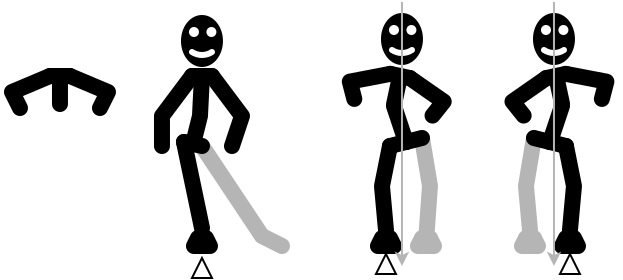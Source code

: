 <?xml version="1.0" encoding="UTF-8"?>
<dia:diagram xmlns:dia="http://www.lysator.liu.se/~alla/dia/">
  <dia:layer name="Segundo plano" visible="true" connectable="true" active="true">
    <dia:object type="Standard - PolyLine" version="0" id="O0">
      <dia:attribute name="obj_pos">
        <dia:point val="40.6,18.6"/>
      </dia:attribute>
      <dia:attribute name="obj_bb">
        <dia:rectangle val="40.14,18.14;41.402,23.864"/>
      </dia:attribute>
      <dia:attribute name="poly_points">
        <dia:point val="40.6,18.6"/>
        <dia:point val="41,21"/>
        <dia:point val="40.8,23.8"/>
      </dia:attribute>
      <dia:attribute name="line_color">
        <dia:color val="#b5b5b5ff"/>
      </dia:attribute>
      <dia:attribute name="line_width">
        <dia:real val="0.8"/>
      </dia:attribute>
      <dia:attribute name="line_join">
        <dia:enum val="1"/>
      </dia:attribute>
      <dia:attribute name="line_caps">
        <dia:enum val="1"/>
      </dia:attribute>
      <dia:connections>
        <dia:connection handle="2" to="O1" connection="8"/>
      </dia:connections>
    </dia:object>
    <dia:object type="Standard - Polygon" version="0" id="O1">
      <dia:attribute name="obj_pos">
        <dia:point val="40.4,24"/>
      </dia:attribute>
      <dia:attribute name="obj_bb">
        <dia:rectangle val="39.753,23.2;41.847,24.4"/>
      </dia:attribute>
      <dia:attribute name="poly_points">
        <dia:point val="40.4,24"/>
        <dia:point val="41.2,24"/>
        <dia:point val="41,23.6"/>
        <dia:point val="40.6,23.6"/>
      </dia:attribute>
      <dia:attribute name="line_color">
        <dia:color val="#b5b5b5ff"/>
      </dia:attribute>
      <dia:attribute name="line_width">
        <dia:real val="0.8"/>
      </dia:attribute>
      <dia:attribute name="show_background">
        <dia:boolean val="true"/>
      </dia:attribute>
      <dia:attribute name="line_join">
        <dia:enum val="1"/>
      </dia:attribute>
    </dia:object>
    <dia:object type="Standard - PolyLine" version="0" id="O2">
      <dia:attribute name="obj_pos">
        <dia:point val="39.2,17"/>
      </dia:attribute>
      <dia:attribute name="obj_bb">
        <dia:rectangle val="38.694,16.494;40.306,19.306"/>
      </dia:attribute>
      <dia:attribute name="poly_points">
        <dia:point val="39.2,17"/>
        <dia:point val="39.8,18.8"/>
      </dia:attribute>
      <dia:attribute name="line_width">
        <dia:real val="0.8"/>
      </dia:attribute>
      <dia:attribute name="line_join">
        <dia:enum val="1"/>
      </dia:attribute>
      <dia:attribute name="line_caps">
        <dia:enum val="1"/>
      </dia:attribute>
    </dia:object>
    <dia:object type="Standard - PolyLine" version="0" id="O3">
      <dia:attribute name="obj_pos">
        <dia:point val="39.8,18.8"/>
      </dia:attribute>
      <dia:attribute name="obj_bb">
        <dia:rectangle val="38.515,18.315;40.285,19.485"/>
      </dia:attribute>
      <dia:attribute name="poly_points">
        <dia:point val="39.8,18.8"/>
        <dia:point val="39,19"/>
      </dia:attribute>
      <dia:attribute name="line_width">
        <dia:real val="0.8"/>
      </dia:attribute>
      <dia:attribute name="line_join">
        <dia:enum val="1"/>
      </dia:attribute>
      <dia:attribute name="line_caps">
        <dia:enum val="1"/>
      </dia:attribute>
    </dia:object>
    <dia:object type="Standard - PolyLine" version="0" id="O4">
      <dia:attribute name="obj_pos">
        <dia:point val="40.6,18.6"/>
      </dia:attribute>
      <dia:attribute name="obj_bb">
        <dia:rectangle val="39.315,18.115;41.085,19.285"/>
      </dia:attribute>
      <dia:attribute name="poly_points">
        <dia:point val="40.6,18.6"/>
        <dia:point val="39.8,18.8"/>
      </dia:attribute>
      <dia:attribute name="line_width">
        <dia:real val="0.8"/>
      </dia:attribute>
      <dia:attribute name="line_join">
        <dia:enum val="1"/>
      </dia:attribute>
      <dia:attribute name="line_caps">
        <dia:enum val="1"/>
      </dia:attribute>
    </dia:object>
    <dia:group>
      <dia:attribute name="meta">
        <dia:composite type="dict"/>
      </dia:attribute>
      <dia:attribute name="matrix"/>
      <dia:object type="Standard - Ellipse" version="0" id="O5">
        <dia:attribute name="obj_pos">
          <dia:point val="28.6,12.5"/>
        </dia:attribute>
        <dia:attribute name="obj_bb">
          <dia:rectangle val="28.55,12.45;30.65,15.05"/>
        </dia:attribute>
        <dia:attribute name="elem_corner">
          <dia:point val="28.6,12.5"/>
        </dia:attribute>
        <dia:attribute name="elem_width">
          <dia:real val="2"/>
        </dia:attribute>
        <dia:attribute name="elem_height">
          <dia:real val="2.5"/>
        </dia:attribute>
        <dia:attribute name="border_width">
          <dia:real val="0.1"/>
        </dia:attribute>
        <dia:attribute name="inner_color">
          <dia:color val="#000000ff"/>
        </dia:attribute>
      </dia:object>
      <dia:object type="Standard - Ellipse" version="0" id="O6">
        <dia:attribute name="obj_pos">
          <dia:point val="29.772,13"/>
        </dia:attribute>
        <dia:attribute name="obj_bb">
          <dia:rectangle val="29.722,12.95;30.422,13.65"/>
        </dia:attribute>
        <dia:attribute name="elem_corner">
          <dia:point val="29.772,13"/>
        </dia:attribute>
        <dia:attribute name="elem_width">
          <dia:real val="0.6"/>
        </dia:attribute>
        <dia:attribute name="elem_height">
          <dia:real val="0.6"/>
        </dia:attribute>
      </dia:object>
      <dia:object type="Standard - Ellipse" version="0" id="O7">
        <dia:attribute name="obj_pos">
          <dia:point val="28.9,13"/>
        </dia:attribute>
        <dia:attribute name="obj_bb">
          <dia:rectangle val="28.85,12.95;29.55,13.65"/>
        </dia:attribute>
        <dia:attribute name="elem_corner">
          <dia:point val="28.9,13"/>
        </dia:attribute>
        <dia:attribute name="elem_width">
          <dia:real val="0.6"/>
        </dia:attribute>
        <dia:attribute name="elem_height">
          <dia:real val="0.6"/>
        </dia:attribute>
      </dia:object>
      <dia:object type="Standard - BezierLine" version="0" id="O8">
        <dia:attribute name="obj_pos">
          <dia:point val="29.1,14.3"/>
        </dia:attribute>
        <dia:attribute name="obj_bb">
          <dia:rectangle val="28.892,14.092;30.308,14.6"/>
        </dia:attribute>
        <dia:attribute name="bez_points">
          <dia:point val="29.1,14.3"/>
          <dia:point val="29.4,14.5"/>
          <dia:point val="29.8,14.5"/>
          <dia:point val="30.1,14.3"/>
        </dia:attribute>
        <dia:attribute name="corner_types">
          <dia:enum val="0"/>
          <dia:enum val="0"/>
        </dia:attribute>
        <dia:attribute name="line_color">
          <dia:color val="#ffffffff"/>
        </dia:attribute>
        <dia:attribute name="line_width">
          <dia:real val="0.3"/>
        </dia:attribute>
        <dia:attribute name="line_join">
          <dia:enum val="1"/>
        </dia:attribute>
        <dia:attribute name="line_caps">
          <dia:enum val="1"/>
        </dia:attribute>
      </dia:object>
    </dia:group>
    <dia:object type="Standard - PolyLine" version="0" id="O9">
      <dia:attribute name="obj_pos">
        <dia:point val="29.6,15.5"/>
      </dia:attribute>
      <dia:attribute name="obj_bb">
        <dia:rectangle val="28.665,15.081;30.02,19.385"/>
      </dia:attribute>
      <dia:attribute name="poly_points">
        <dia:point val="29.6,15.5"/>
        <dia:point val="29.5,17.5"/>
        <dia:point val="29.15,18.9"/>
      </dia:attribute>
      <dia:attribute name="line_width">
        <dia:real val="0.8"/>
      </dia:attribute>
      <dia:attribute name="line_join">
        <dia:enum val="1"/>
      </dia:attribute>
      <dia:attribute name="line_caps">
        <dia:enum val="1"/>
      </dia:attribute>
      <dia:connections>
        <dia:connection handle="0" to="O13" connection="0"/>
        <dia:connection handle="2" to="O16" connection="0"/>
      </dia:connections>
    </dia:object>
    <dia:object type="Standard - PolyLine" version="0" id="O10">
      <dia:attribute name="obj_pos">
        <dia:point val="30.1,15.5"/>
      </dia:attribute>
      <dia:attribute name="obj_bb">
        <dia:rectangle val="29.54,14.94;32.046,19.506"/>
      </dia:attribute>
      <dia:attribute name="poly_points">
        <dia:point val="30.1,15.5"/>
        <dia:point val="31.6,17.5"/>
        <dia:point val="31.1,19"/>
      </dia:attribute>
      <dia:attribute name="line_width">
        <dia:real val="0.8"/>
      </dia:attribute>
      <dia:attribute name="line_join">
        <dia:enum val="1"/>
      </dia:attribute>
      <dia:attribute name="line_caps">
        <dia:enum val="1"/>
      </dia:attribute>
    </dia:object>
    <dia:object type="Standard - PolyLine" version="0" id="O11">
      <dia:attribute name="obj_pos">
        <dia:point val="29.1,15.5"/>
      </dia:attribute>
      <dia:attribute name="obj_bb">
        <dia:rectangle val="27.2,14.94;29.66,19.4"/>
      </dia:attribute>
      <dia:attribute name="poly_points">
        <dia:point val="29.1,15.5"/>
        <dia:point val="27.6,17.5"/>
        <dia:point val="27.6,19"/>
      </dia:attribute>
      <dia:attribute name="line_width">
        <dia:real val="0.8"/>
      </dia:attribute>
      <dia:attribute name="line_join">
        <dia:enum val="1"/>
      </dia:attribute>
      <dia:attribute name="line_caps">
        <dia:enum val="1"/>
      </dia:attribute>
    </dia:object>
    <dia:object type="Standard - Polygon" version="0" id="O12">
      <dia:attribute name="obj_pos">
        <dia:point val="29.6,24.6"/>
      </dia:attribute>
      <dia:attribute name="obj_bb">
        <dia:rectangle val="29.019,24.488;30.181,25.65"/>
      </dia:attribute>
      <dia:attribute name="poly_points">
        <dia:point val="29.6,24.6"/>
        <dia:point val="30.1,25.6"/>
        <dia:point val="29.1,25.6"/>
      </dia:attribute>
      <dia:attribute name="inner_color">
        <dia:color val="#000000ff"/>
      </dia:attribute>
      <dia:attribute name="show_background">
        <dia:boolean val="false"/>
      </dia:attribute>
    </dia:object>
    <dia:object type="Standard - Line" version="0" id="O13">
      <dia:attribute name="obj_pos">
        <dia:point val="29.1,15.5"/>
      </dia:attribute>
      <dia:attribute name="obj_bb">
        <dia:rectangle val="28.7,15.1;30.5,15.9"/>
      </dia:attribute>
      <dia:attribute name="conn_endpoints">
        <dia:point val="29.1,15.5"/>
        <dia:point val="30.1,15.5"/>
      </dia:attribute>
      <dia:attribute name="numcp">
        <dia:int val="1"/>
      </dia:attribute>
      <dia:attribute name="line_width">
        <dia:real val="0.8"/>
      </dia:attribute>
      <dia:attribute name="line_caps">
        <dia:enum val="1"/>
      </dia:attribute>
    </dia:object>
    <dia:object type="Standard - PolyLine" version="0" id="O14">
      <dia:attribute name="obj_pos">
        <dia:point val="29.6,19"/>
      </dia:attribute>
      <dia:attribute name="obj_bb">
        <dia:rectangle val="29.045,18.445;34.137,24.537"/>
      </dia:attribute>
      <dia:attribute name="poly_points">
        <dia:point val="29.6,19"/>
        <dia:point val="32.6,23.5"/>
        <dia:point val="33.6,24"/>
      </dia:attribute>
      <dia:attribute name="line_color">
        <dia:color val="#b5b5b5ff"/>
      </dia:attribute>
      <dia:attribute name="line_width">
        <dia:real val="0.8"/>
      </dia:attribute>
      <dia:attribute name="line_join">
        <dia:enum val="1"/>
      </dia:attribute>
      <dia:attribute name="line_caps">
        <dia:enum val="1"/>
      </dia:attribute>
    </dia:object>
    <dia:object type="Standard - PolyLine" version="0" id="O15">
      <dia:attribute name="obj_pos">
        <dia:point val="28.7,18.8"/>
      </dia:attribute>
      <dia:attribute name="obj_bb">
        <dia:rectangle val="28.227,18.326;30.073,23.573"/>
      </dia:attribute>
      <dia:attribute name="poly_points">
        <dia:point val="28.7,18.8"/>
        <dia:point val="29.6,23.1"/>
      </dia:attribute>
      <dia:attribute name="line_width">
        <dia:real val="0.8"/>
      </dia:attribute>
      <dia:attribute name="line_join">
        <dia:enum val="1"/>
      </dia:attribute>
      <dia:attribute name="line_caps">
        <dia:enum val="1"/>
      </dia:attribute>
    </dia:object>
    <dia:object type="Standard - Line" version="0" id="O16">
      <dia:attribute name="obj_pos">
        <dia:point val="28.7,18.8"/>
      </dia:attribute>
      <dia:attribute name="obj_bb">
        <dia:rectangle val="28.223,18.323;30.077,19.477"/>
      </dia:attribute>
      <dia:attribute name="conn_endpoints">
        <dia:point val="28.7,18.8"/>
        <dia:point val="29.6,19"/>
      </dia:attribute>
      <dia:attribute name="numcp">
        <dia:int val="1"/>
      </dia:attribute>
      <dia:attribute name="line_width">
        <dia:real val="0.8"/>
      </dia:attribute>
      <dia:attribute name="line_caps">
        <dia:enum val="1"/>
      </dia:attribute>
    </dia:object>
    <dia:object type="Standard - Polygon" version="0" id="O17">
      <dia:attribute name="obj_pos">
        <dia:point val="29.2,24"/>
      </dia:attribute>
      <dia:attribute name="obj_bb">
        <dia:rectangle val="28.553,23.2;30.647,24.4"/>
      </dia:attribute>
      <dia:attribute name="poly_points">
        <dia:point val="29.2,24"/>
        <dia:point val="30,24"/>
        <dia:point val="29.8,23.6"/>
        <dia:point val="29.4,23.6"/>
      </dia:attribute>
      <dia:attribute name="line_width">
        <dia:real val="0.8"/>
      </dia:attribute>
      <dia:attribute name="show_background">
        <dia:boolean val="true"/>
      </dia:attribute>
      <dia:attribute name="line_join">
        <dia:enum val="1"/>
      </dia:attribute>
    </dia:object>
    <dia:object type="Standard - PolyLine" version="0" id="O18">
      <dia:attribute name="obj_pos">
        <dia:point val="39,19"/>
      </dia:attribute>
      <dia:attribute name="obj_bb">
        <dia:rectangle val="38.196,18.529;39.471,23.635"/>
      </dia:attribute>
      <dia:attribute name="poly_points">
        <dia:point val="39,19"/>
        <dia:point val="38.6,21"/>
        <dia:point val="38.8,23.2"/>
      </dia:attribute>
      <dia:attribute name="line_width">
        <dia:real val="0.8"/>
      </dia:attribute>
      <dia:attribute name="line_join">
        <dia:enum val="1"/>
      </dia:attribute>
      <dia:attribute name="line_caps">
        <dia:enum val="1"/>
      </dia:attribute>
    </dia:object>
    <dia:object type="Standard - Polygon" version="0" id="O19">
      <dia:attribute name="obj_pos">
        <dia:point val="38.4,24"/>
      </dia:attribute>
      <dia:attribute name="obj_bb">
        <dia:rectangle val="37.753,23.2;39.847,24.4"/>
      </dia:attribute>
      <dia:attribute name="poly_points">
        <dia:point val="38.4,24"/>
        <dia:point val="39.2,24"/>
        <dia:point val="39,23.6"/>
        <dia:point val="38.6,23.6"/>
      </dia:attribute>
      <dia:attribute name="line_width">
        <dia:real val="0.8"/>
      </dia:attribute>
      <dia:attribute name="show_background">
        <dia:boolean val="true"/>
      </dia:attribute>
      <dia:attribute name="line_join">
        <dia:enum val="1"/>
      </dia:attribute>
    </dia:object>
    <dia:group>
      <dia:attribute name="meta">
        <dia:composite type="dict"/>
      </dia:attribute>
      <dia:attribute name="matrix"/>
      <dia:object type="Standard - Ellipse" version="0" id="O20">
        <dia:attribute name="obj_pos">
          <dia:point val="38.6,12.4"/>
        </dia:attribute>
        <dia:attribute name="obj_bb">
          <dia:rectangle val="38.55,12.35;40.65,14.95"/>
        </dia:attribute>
        <dia:attribute name="elem_corner">
          <dia:point val="38.6,12.4"/>
        </dia:attribute>
        <dia:attribute name="elem_width">
          <dia:real val="2"/>
        </dia:attribute>
        <dia:attribute name="elem_height">
          <dia:real val="2.5"/>
        </dia:attribute>
        <dia:attribute name="border_width">
          <dia:real val="0.1"/>
        </dia:attribute>
        <dia:attribute name="inner_color">
          <dia:color val="#000000ff"/>
        </dia:attribute>
      </dia:object>
      <dia:object type="Standard - Ellipse" version="0" id="O21">
        <dia:attribute name="obj_pos">
          <dia:point val="39.772,12.9"/>
        </dia:attribute>
        <dia:attribute name="obj_bb">
          <dia:rectangle val="39.722,12.85;40.422,13.55"/>
        </dia:attribute>
        <dia:attribute name="elem_corner">
          <dia:point val="39.772,12.9"/>
        </dia:attribute>
        <dia:attribute name="elem_width">
          <dia:real val="0.6"/>
        </dia:attribute>
        <dia:attribute name="elem_height">
          <dia:real val="0.6"/>
        </dia:attribute>
      </dia:object>
      <dia:object type="Standard - Ellipse" version="0" id="O22">
        <dia:attribute name="obj_pos">
          <dia:point val="38.9,12.9"/>
        </dia:attribute>
        <dia:attribute name="obj_bb">
          <dia:rectangle val="38.85,12.85;39.55,13.55"/>
        </dia:attribute>
        <dia:attribute name="elem_corner">
          <dia:point val="38.9,12.9"/>
        </dia:attribute>
        <dia:attribute name="elem_width">
          <dia:real val="0.6"/>
        </dia:attribute>
        <dia:attribute name="elem_height">
          <dia:real val="0.6"/>
        </dia:attribute>
      </dia:object>
      <dia:object type="Standard - BezierLine" version="0" id="O23">
        <dia:attribute name="obj_pos">
          <dia:point val="39.1,14.2"/>
        </dia:attribute>
        <dia:attribute name="obj_bb">
          <dia:rectangle val="38.892,13.992;40.308,14.5"/>
        </dia:attribute>
        <dia:attribute name="bez_points">
          <dia:point val="39.1,14.2"/>
          <dia:point val="39.4,14.4"/>
          <dia:point val="39.8,14.4"/>
          <dia:point val="40.1,14.2"/>
        </dia:attribute>
        <dia:attribute name="corner_types">
          <dia:enum val="0"/>
          <dia:enum val="0"/>
        </dia:attribute>
        <dia:attribute name="line_color">
          <dia:color val="#ffffffff"/>
        </dia:attribute>
        <dia:attribute name="line_width">
          <dia:real val="0.3"/>
        </dia:attribute>
        <dia:attribute name="line_join">
          <dia:enum val="1"/>
        </dia:attribute>
        <dia:attribute name="line_caps">
          <dia:enum val="1"/>
        </dia:attribute>
      </dia:object>
    </dia:group>
    <dia:object type="Standard - PolyLine" version="0" id="O24">
      <dia:attribute name="obj_pos">
        <dia:point val="46.2,18.6"/>
      </dia:attribute>
      <dia:attribute name="obj_bb">
        <dia:rectangle val="45.397,18.14;46.66,23.635"/>
      </dia:attribute>
      <dia:attribute name="poly_points">
        <dia:point val="46.2,18.6"/>
        <dia:point val="45.8,21"/>
        <dia:point val="46,23.2"/>
      </dia:attribute>
      <dia:attribute name="line_color">
        <dia:color val="#b5b5b5ff"/>
      </dia:attribute>
      <dia:attribute name="line_width">
        <dia:real val="0.8"/>
      </dia:attribute>
      <dia:attribute name="line_join">
        <dia:enum val="1"/>
      </dia:attribute>
      <dia:attribute name="line_caps">
        <dia:enum val="1"/>
      </dia:attribute>
    </dia:object>
    <dia:object type="Standard - Polygon" version="0" id="O25">
      <dia:attribute name="obj_pos">
        <dia:point val="45.6,24"/>
      </dia:attribute>
      <dia:attribute name="obj_bb">
        <dia:rectangle val="44.953,23.2;47.047,24.4"/>
      </dia:attribute>
      <dia:attribute name="poly_points">
        <dia:point val="45.6,24"/>
        <dia:point val="46.4,24"/>
        <dia:point val="46.2,23.6"/>
        <dia:point val="45.8,23.6"/>
      </dia:attribute>
      <dia:attribute name="line_color">
        <dia:color val="#b5b5b5ff"/>
      </dia:attribute>
      <dia:attribute name="line_width">
        <dia:real val="0.8"/>
      </dia:attribute>
      <dia:attribute name="show_background">
        <dia:boolean val="true"/>
      </dia:attribute>
      <dia:attribute name="line_join">
        <dia:enum val="1"/>
      </dia:attribute>
    </dia:object>
    <dia:object type="Standard - PolyLine" version="0" id="O26">
      <dia:attribute name="obj_pos">
        <dia:point val="47.6,17"/>
      </dia:attribute>
      <dia:attribute name="obj_bb">
        <dia:rectangle val="46.494,16.494;48.106,19.306"/>
      </dia:attribute>
      <dia:attribute name="poly_points">
        <dia:point val="47.6,17"/>
        <dia:point val="47,18.8"/>
      </dia:attribute>
      <dia:attribute name="line_width">
        <dia:real val="0.8"/>
      </dia:attribute>
      <dia:attribute name="line_join">
        <dia:enum val="1"/>
      </dia:attribute>
      <dia:attribute name="line_caps">
        <dia:enum val="1"/>
      </dia:attribute>
    </dia:object>
    <dia:object type="Standard - PolyLine" version="0" id="O27">
      <dia:attribute name="obj_pos">
        <dia:point val="47,18.8"/>
      </dia:attribute>
      <dia:attribute name="obj_bb">
        <dia:rectangle val="45.715,18.115;47.485,19.285"/>
      </dia:attribute>
      <dia:attribute name="poly_points">
        <dia:point val="47,18.8"/>
        <dia:point val="46.2,18.6"/>
      </dia:attribute>
      <dia:attribute name="line_width">
        <dia:real val="0.8"/>
      </dia:attribute>
      <dia:attribute name="line_join">
        <dia:enum val="1"/>
      </dia:attribute>
      <dia:attribute name="line_caps">
        <dia:enum val="1"/>
      </dia:attribute>
    </dia:object>
    <dia:object type="Standard - PolyLine" version="0" id="O28">
      <dia:attribute name="obj_pos">
        <dia:point val="47.8,19"/>
      </dia:attribute>
      <dia:attribute name="obj_bb">
        <dia:rectangle val="46.515,18.315;48.285,19.485"/>
      </dia:attribute>
      <dia:attribute name="poly_points">
        <dia:point val="47.8,19"/>
        <dia:point val="47,18.8"/>
      </dia:attribute>
      <dia:attribute name="line_width">
        <dia:real val="0.8"/>
      </dia:attribute>
      <dia:attribute name="line_join">
        <dia:enum val="1"/>
      </dia:attribute>
      <dia:attribute name="line_caps">
        <dia:enum val="1"/>
      </dia:attribute>
    </dia:object>
    <dia:object type="Standard - PolyLine" version="0" id="O29">
      <dia:attribute name="obj_pos">
        <dia:point val="47.8,19"/>
      </dia:attribute>
      <dia:attribute name="obj_bb">
        <dia:rectangle val="47.329,18.529;48.604,23.635"/>
      </dia:attribute>
      <dia:attribute name="poly_points">
        <dia:point val="47.8,19"/>
        <dia:point val="48.2,21"/>
        <dia:point val="48,23.2"/>
      </dia:attribute>
      <dia:attribute name="line_width">
        <dia:real val="0.8"/>
      </dia:attribute>
      <dia:attribute name="line_join">
        <dia:enum val="1"/>
      </dia:attribute>
      <dia:attribute name="line_caps">
        <dia:enum val="1"/>
      </dia:attribute>
    </dia:object>
    <dia:object type="Standard - Polygon" version="0" id="O30">
      <dia:attribute name="obj_pos">
        <dia:point val="47.6,24"/>
      </dia:attribute>
      <dia:attribute name="obj_bb">
        <dia:rectangle val="46.953,23.2;49.047,24.4"/>
      </dia:attribute>
      <dia:attribute name="poly_points">
        <dia:point val="47.6,24"/>
        <dia:point val="48.4,24"/>
        <dia:point val="48.2,23.6"/>
        <dia:point val="47.8,23.6"/>
      </dia:attribute>
      <dia:attribute name="line_width">
        <dia:real val="0.8"/>
      </dia:attribute>
      <dia:attribute name="show_background">
        <dia:boolean val="true"/>
      </dia:attribute>
      <dia:attribute name="line_join">
        <dia:enum val="1"/>
      </dia:attribute>
    </dia:object>
    <dia:group>
      <dia:attribute name="meta">
        <dia:composite type="dict"/>
      </dia:attribute>
      <dia:attribute name="matrix"/>
      <dia:object type="Standard - Ellipse" version="0" id="O31">
        <dia:attribute name="obj_pos">
          <dia:point val="46.2,12.4"/>
        </dia:attribute>
        <dia:attribute name="obj_bb">
          <dia:rectangle val="46.15,12.35;48.25,14.95"/>
        </dia:attribute>
        <dia:attribute name="elem_corner">
          <dia:point val="46.2,12.4"/>
        </dia:attribute>
        <dia:attribute name="elem_width">
          <dia:real val="2"/>
        </dia:attribute>
        <dia:attribute name="elem_height">
          <dia:real val="2.5"/>
        </dia:attribute>
        <dia:attribute name="border_width">
          <dia:real val="0.1"/>
        </dia:attribute>
        <dia:attribute name="inner_color">
          <dia:color val="#000000ff"/>
        </dia:attribute>
      </dia:object>
      <dia:object type="Standard - Ellipse" version="0" id="O32">
        <dia:attribute name="obj_pos">
          <dia:point val="47.372,12.9"/>
        </dia:attribute>
        <dia:attribute name="obj_bb">
          <dia:rectangle val="47.322,12.85;48.022,13.55"/>
        </dia:attribute>
        <dia:attribute name="elem_corner">
          <dia:point val="47.372,12.9"/>
        </dia:attribute>
        <dia:attribute name="elem_width">
          <dia:real val="0.6"/>
        </dia:attribute>
        <dia:attribute name="elem_height">
          <dia:real val="0.6"/>
        </dia:attribute>
      </dia:object>
      <dia:object type="Standard - Ellipse" version="0" id="O33">
        <dia:attribute name="obj_pos">
          <dia:point val="46.5,12.9"/>
        </dia:attribute>
        <dia:attribute name="obj_bb">
          <dia:rectangle val="46.45,12.85;47.15,13.55"/>
        </dia:attribute>
        <dia:attribute name="elem_corner">
          <dia:point val="46.5,12.9"/>
        </dia:attribute>
        <dia:attribute name="elem_width">
          <dia:real val="0.6"/>
        </dia:attribute>
        <dia:attribute name="elem_height">
          <dia:real val="0.6"/>
        </dia:attribute>
      </dia:object>
      <dia:object type="Standard - BezierLine" version="0" id="O34">
        <dia:attribute name="obj_pos">
          <dia:point val="46.7,14.2"/>
        </dia:attribute>
        <dia:attribute name="obj_bb">
          <dia:rectangle val="46.492,13.992;47.908,14.5"/>
        </dia:attribute>
        <dia:attribute name="bez_points">
          <dia:point val="46.7,14.2"/>
          <dia:point val="47,14.4"/>
          <dia:point val="47.4,14.4"/>
          <dia:point val="47.7,14.2"/>
        </dia:attribute>
        <dia:attribute name="corner_types">
          <dia:enum val="0"/>
          <dia:enum val="0"/>
        </dia:attribute>
        <dia:attribute name="line_color">
          <dia:color val="#ffffffff"/>
        </dia:attribute>
        <dia:attribute name="line_width">
          <dia:real val="0.3"/>
        </dia:attribute>
        <dia:attribute name="line_join">
          <dia:enum val="1"/>
        </dia:attribute>
        <dia:attribute name="line_caps">
          <dia:enum val="1"/>
        </dia:attribute>
      </dia:object>
    </dia:group>
    <dia:group>
      <dia:attribute name="meta">
        <dia:composite type="dict"/>
      </dia:attribute>
      <dia:attribute name="matrix"/>
      <dia:object type="Standard - PolyLine" version="0" id="O35">
        <dia:attribute name="obj_pos">
          <dia:point val="23,15.5"/>
        </dia:attribute>
        <dia:attribute name="obj_bb">
          <dia:rectangle val="22.476,14.976;25.449,17.637"/>
        </dia:attribute>
        <dia:attribute name="poly_points">
          <dia:point val="23,15.5"/>
          <dia:point val="24.9,16.3"/>
          <dia:point val="24.5,17.1"/>
        </dia:attribute>
        <dia:attribute name="line_width">
          <dia:real val="0.8"/>
        </dia:attribute>
        <dia:attribute name="line_join">
          <dia:enum val="1"/>
        </dia:attribute>
        <dia:attribute name="line_caps">
          <dia:enum val="1"/>
        </dia:attribute>
      </dia:object>
      <dia:object type="Standard - PolyLine" version="0" id="O36">
        <dia:attribute name="obj_pos">
          <dia:point val="22,15.5"/>
        </dia:attribute>
        <dia:attribute name="obj_bb">
          <dia:rectangle val="19.551,14.976;22.524,17.637"/>
        </dia:attribute>
        <dia:attribute name="poly_points">
          <dia:point val="22,15.5"/>
          <dia:point val="20.1,16.3"/>
          <dia:point val="20.5,17.1"/>
        </dia:attribute>
        <dia:attribute name="line_width">
          <dia:real val="0.8"/>
        </dia:attribute>
        <dia:attribute name="line_join">
          <dia:enum val="1"/>
        </dia:attribute>
        <dia:attribute name="line_caps">
          <dia:enum val="1"/>
        </dia:attribute>
        <dia:connections>
          <dia:connection handle="0" to="O37" connection="0"/>
        </dia:connections>
      </dia:object>
      <dia:object type="Standard - Line" version="0" id="O37">
        <dia:attribute name="obj_pos">
          <dia:point val="22,15.5"/>
        </dia:attribute>
        <dia:attribute name="obj_bb">
          <dia:rectangle val="21.6,15.1;23.4,15.9"/>
        </dia:attribute>
        <dia:attribute name="conn_endpoints">
          <dia:point val="22,15.5"/>
          <dia:point val="23,15.5"/>
        </dia:attribute>
        <dia:attribute name="numcp">
          <dia:int val="1"/>
        </dia:attribute>
        <dia:attribute name="line_width">
          <dia:real val="0.8"/>
        </dia:attribute>
        <dia:attribute name="line_caps">
          <dia:enum val="1"/>
        </dia:attribute>
      </dia:object>
      <dia:object type="Standard - PolyLine" version="0" id="O38">
        <dia:attribute name="obj_pos">
          <dia:point val="22.5,15.5"/>
        </dia:attribute>
        <dia:attribute name="obj_bb">
          <dia:rectangle val="22.1,15.1;22.9,17.3"/>
        </dia:attribute>
        <dia:attribute name="poly_points">
          <dia:point val="22.5,15.5"/>
          <dia:point val="22.5,16.9"/>
        </dia:attribute>
        <dia:attribute name="line_width">
          <dia:real val="0.8"/>
        </dia:attribute>
        <dia:attribute name="line_join">
          <dia:enum val="1"/>
        </dia:attribute>
        <dia:attribute name="line_caps">
          <dia:enum val="1"/>
        </dia:attribute>
      </dia:object>
    </dia:group>
    <dia:group>
      <dia:attribute name="meta">
        <dia:composite type="dict"/>
      </dia:attribute>
      <dia:attribute name="matrix">
        <dia:matrix xx="0.978" xy="0.208" yx="-0.208" yy="0.978" x0="4.836" y0="4.699"/>
      </dia:attribute>
      <dia:object type="Standard - PolyLine" version="0" id="O39">
        <dia:attribute name="obj_pos">
          <dia:point val="39.8,19.4"/>
        </dia:attribute>
        <dia:attribute name="obj_bb">
          <dia:rectangle val="39.276,18.876;42.249,21.537"/>
        </dia:attribute>
        <dia:attribute name="poly_points">
          <dia:point val="39.8,19.4"/>
          <dia:point val="41.7,20.2"/>
          <dia:point val="41.3,21"/>
        </dia:attribute>
        <dia:attribute name="line_width">
          <dia:real val="0.8"/>
        </dia:attribute>
        <dia:attribute name="line_join">
          <dia:enum val="1"/>
        </dia:attribute>
        <dia:attribute name="line_caps">
          <dia:enum val="1"/>
        </dia:attribute>
      </dia:object>
      <dia:object type="Standard - PolyLine" version="0" id="O40">
        <dia:attribute name="obj_pos">
          <dia:point val="38.8,19.4"/>
        </dia:attribute>
        <dia:attribute name="obj_bb">
          <dia:rectangle val="36.351,18.876;39.324,21.537"/>
        </dia:attribute>
        <dia:attribute name="poly_points">
          <dia:point val="38.8,19.4"/>
          <dia:point val="36.9,20.2"/>
          <dia:point val="37.3,21"/>
        </dia:attribute>
        <dia:attribute name="line_width">
          <dia:real val="0.8"/>
        </dia:attribute>
        <dia:attribute name="line_join">
          <dia:enum val="1"/>
        </dia:attribute>
        <dia:attribute name="line_caps">
          <dia:enum val="1"/>
        </dia:attribute>
        <dia:connections>
          <dia:connection handle="0" to="O41" connection="0"/>
        </dia:connections>
      </dia:object>
      <dia:object type="Standard - Line" version="0" id="O41">
        <dia:attribute name="obj_pos">
          <dia:point val="38.8,19.4"/>
        </dia:attribute>
        <dia:attribute name="obj_bb">
          <dia:rectangle val="38.4,19;40.2,19.8"/>
        </dia:attribute>
        <dia:attribute name="conn_endpoints">
          <dia:point val="38.8,19.4"/>
          <dia:point val="39.8,19.4"/>
        </dia:attribute>
        <dia:attribute name="numcp">
          <dia:int val="1"/>
        </dia:attribute>
        <dia:attribute name="line_width">
          <dia:real val="0.8"/>
        </dia:attribute>
        <dia:attribute name="line_caps">
          <dia:enum val="1"/>
        </dia:attribute>
      </dia:object>
      <dia:object type="Standard - PolyLine" version="0" id="O42">
        <dia:attribute name="obj_pos">
          <dia:point val="39.3,19.4"/>
        </dia:attribute>
        <dia:attribute name="obj_bb">
          <dia:rectangle val="38.9,19;39.7,21.2"/>
        </dia:attribute>
        <dia:attribute name="poly_points">
          <dia:point val="39.3,19.4"/>
          <dia:point val="39.3,20.8"/>
        </dia:attribute>
        <dia:attribute name="line_width">
          <dia:real val="0.8"/>
        </dia:attribute>
        <dia:attribute name="line_join">
          <dia:enum val="1"/>
        </dia:attribute>
        <dia:attribute name="line_caps">
          <dia:enum val="1"/>
        </dia:attribute>
      </dia:object>
    </dia:group>
    <dia:group>
      <dia:attribute name="meta">
        <dia:composite type="dict"/>
      </dia:attribute>
      <dia:attribute name="matrix">
        <dia:matrix xx="0.978" xy="-0.208" yx="0.208" yy="0.978" x0="8.187" y0="-5.475"/>
      </dia:attribute>
      <dia:object type="Standard - PolyLine" version="0" id="O43">
        <dia:attribute name="obj_pos">
          <dia:point val="35.5,14"/>
        </dia:attribute>
        <dia:attribute name="obj_bb">
          <dia:rectangle val="34.976,13.476;37.949,16.137"/>
        </dia:attribute>
        <dia:attribute name="poly_points">
          <dia:point val="35.5,14"/>
          <dia:point val="37.4,14.8"/>
          <dia:point val="37,15.6"/>
        </dia:attribute>
        <dia:attribute name="line_width">
          <dia:real val="0.8"/>
        </dia:attribute>
        <dia:attribute name="line_join">
          <dia:enum val="1"/>
        </dia:attribute>
        <dia:attribute name="line_caps">
          <dia:enum val="1"/>
        </dia:attribute>
      </dia:object>
      <dia:object type="Standard - PolyLine" version="0" id="O44">
        <dia:attribute name="obj_pos">
          <dia:point val="34.5,14"/>
        </dia:attribute>
        <dia:attribute name="obj_bb">
          <dia:rectangle val="32.051,13.476;35.024,16.137"/>
        </dia:attribute>
        <dia:attribute name="poly_points">
          <dia:point val="34.5,14"/>
          <dia:point val="32.6,14.8"/>
          <dia:point val="33,15.6"/>
        </dia:attribute>
        <dia:attribute name="line_width">
          <dia:real val="0.8"/>
        </dia:attribute>
        <dia:attribute name="line_join">
          <dia:enum val="1"/>
        </dia:attribute>
        <dia:attribute name="line_caps">
          <dia:enum val="1"/>
        </dia:attribute>
        <dia:connections>
          <dia:connection handle="0" to="O45" connection="0"/>
        </dia:connections>
      </dia:object>
      <dia:object type="Standard - Line" version="0" id="O45">
        <dia:attribute name="obj_pos">
          <dia:point val="34.5,14"/>
        </dia:attribute>
        <dia:attribute name="obj_bb">
          <dia:rectangle val="34.1,13.6;35.9,14.4"/>
        </dia:attribute>
        <dia:attribute name="conn_endpoints">
          <dia:point val="34.5,14"/>
          <dia:point val="35.5,14"/>
        </dia:attribute>
        <dia:attribute name="numcp">
          <dia:int val="1"/>
        </dia:attribute>
        <dia:attribute name="line_width">
          <dia:real val="0.8"/>
        </dia:attribute>
        <dia:attribute name="line_caps">
          <dia:enum val="1"/>
        </dia:attribute>
      </dia:object>
      <dia:object type="Standard - PolyLine" version="0" id="O46">
        <dia:attribute name="obj_pos">
          <dia:point val="35,14"/>
        </dia:attribute>
        <dia:attribute name="obj_bb">
          <dia:rectangle val="34.6,13.6;35.4,15.8"/>
        </dia:attribute>
        <dia:attribute name="poly_points">
          <dia:point val="35,14"/>
          <dia:point val="35,15.4"/>
        </dia:attribute>
        <dia:attribute name="line_width">
          <dia:real val="0.8"/>
        </dia:attribute>
        <dia:attribute name="line_join">
          <dia:enum val="1"/>
        </dia:attribute>
        <dia:attribute name="line_caps">
          <dia:enum val="1"/>
        </dia:attribute>
      </dia:object>
    </dia:group>
    <dia:object type="Standard - Line" version="0" id="O47">
      <dia:attribute name="obj_pos">
        <dia:point val="47.2,11.8"/>
      </dia:attribute>
      <dia:attribute name="obj_bb">
        <dia:rectangle val="46.838,11.75;47.562,25.05"/>
      </dia:attribute>
      <dia:attribute name="conn_endpoints">
        <dia:point val="47.2,11.8"/>
        <dia:point val="47.2,25"/>
      </dia:attribute>
      <dia:attribute name="numcp">
        <dia:int val="1"/>
      </dia:attribute>
      <dia:attribute name="line_color">
        <dia:color val="#b5b5b5ff"/>
      </dia:attribute>
      <dia:attribute name="end_arrow">
        <dia:enum val="22"/>
      </dia:attribute>
      <dia:attribute name="end_arrow_length">
        <dia:real val="0.5"/>
      </dia:attribute>
      <dia:attribute name="end_arrow_width">
        <dia:real val="0.5"/>
      </dia:attribute>
    </dia:object>
    <dia:object type="Standard - Line" version="0" id="O48">
      <dia:attribute name="obj_pos">
        <dia:point val="39.6,11.8"/>
      </dia:attribute>
      <dia:attribute name="obj_bb">
        <dia:rectangle val="39.238,11.75;39.962,25.05"/>
      </dia:attribute>
      <dia:attribute name="conn_endpoints">
        <dia:point val="39.6,11.8"/>
        <dia:point val="39.6,25"/>
      </dia:attribute>
      <dia:attribute name="numcp">
        <dia:int val="1"/>
      </dia:attribute>
      <dia:attribute name="line_color">
        <dia:color val="#b5b5b5ff"/>
      </dia:attribute>
      <dia:attribute name="end_arrow">
        <dia:enum val="22"/>
      </dia:attribute>
      <dia:attribute name="end_arrow_length">
        <dia:real val="0.5"/>
      </dia:attribute>
      <dia:attribute name="end_arrow_width">
        <dia:real val="0.5"/>
      </dia:attribute>
    </dia:object>
    <dia:object type="Standard - Polygon" version="0" id="O49">
      <dia:attribute name="obj_pos">
        <dia:point val="38.8,24.4"/>
      </dia:attribute>
      <dia:attribute name="obj_bb">
        <dia:rectangle val="38.219,24.288;39.381,25.45"/>
      </dia:attribute>
      <dia:attribute name="poly_points">
        <dia:point val="38.8,24.4"/>
        <dia:point val="39.3,25.4"/>
        <dia:point val="38.3,25.4"/>
      </dia:attribute>
      <dia:attribute name="inner_color">
        <dia:color val="#000000ff"/>
      </dia:attribute>
      <dia:attribute name="show_background">
        <dia:boolean val="false"/>
      </dia:attribute>
    </dia:object>
    <dia:object type="Standard - Polygon" version="0" id="O50">
      <dia:attribute name="obj_pos">
        <dia:point val="48,24.4"/>
      </dia:attribute>
      <dia:attribute name="obj_bb">
        <dia:rectangle val="47.419,24.288;48.581,25.45"/>
      </dia:attribute>
      <dia:attribute name="poly_points">
        <dia:point val="48,24.4"/>
        <dia:point val="48.5,25.4"/>
        <dia:point val="47.5,25.4"/>
      </dia:attribute>
      <dia:attribute name="inner_color">
        <dia:color val="#000000ff"/>
      </dia:attribute>
      <dia:attribute name="show_background">
        <dia:boolean val="false"/>
      </dia:attribute>
    </dia:object>
  </dia:layer>
</dia:diagram>
